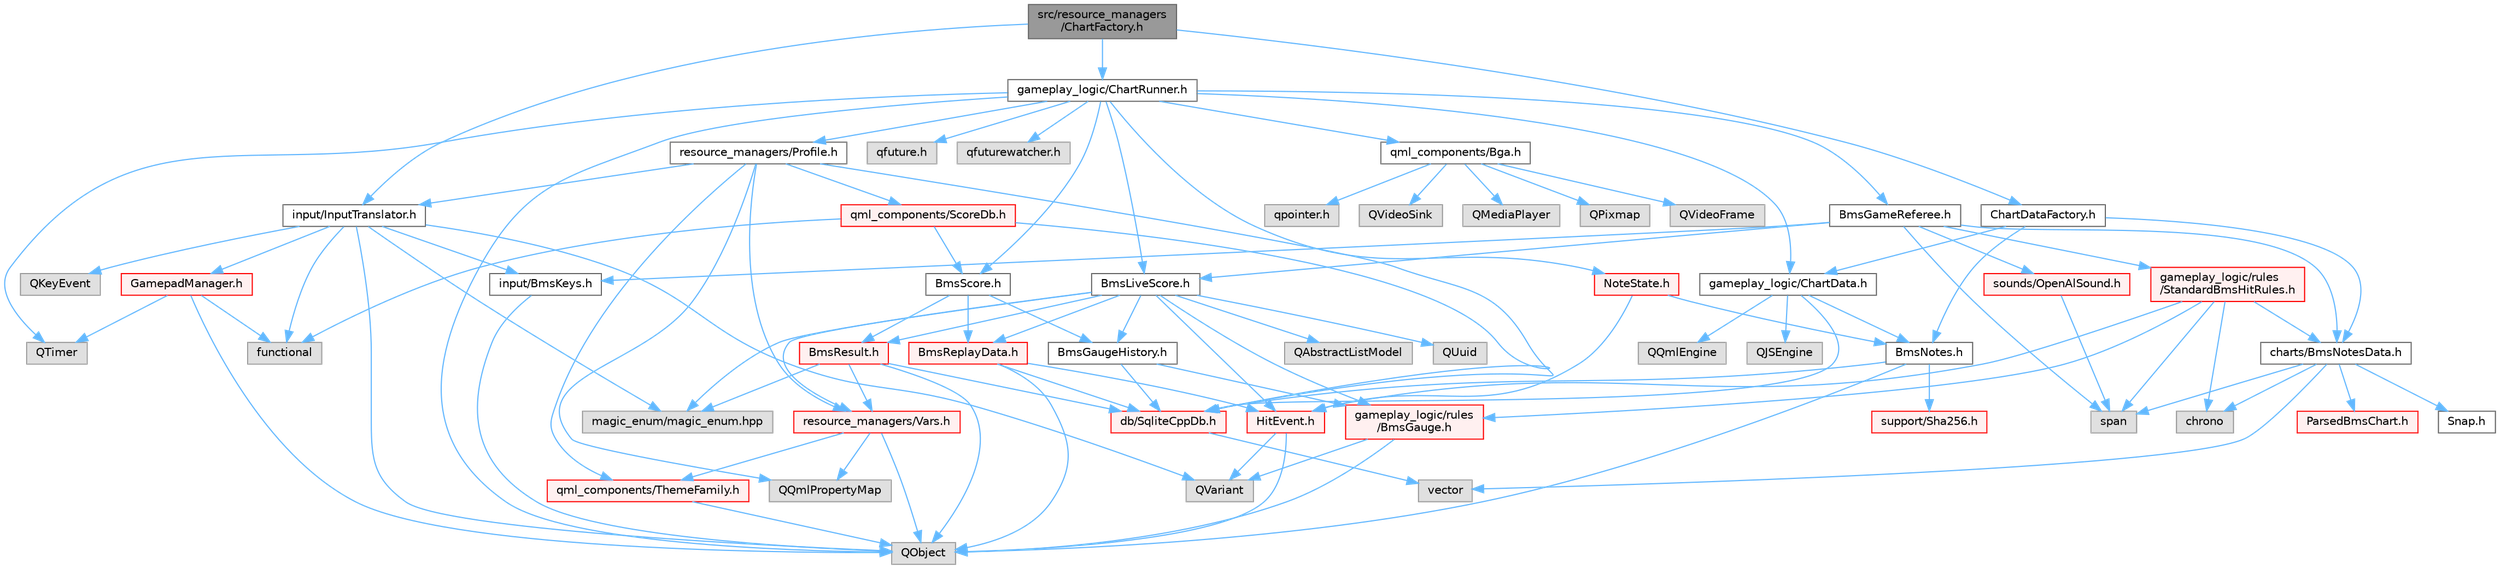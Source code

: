 digraph "src/resource_managers/ChartFactory.h"
{
 // LATEX_PDF_SIZE
  bgcolor="transparent";
  edge [fontname=Helvetica,fontsize=10,labelfontname=Helvetica,labelfontsize=10];
  node [fontname=Helvetica,fontsize=10,shape=box,height=0.2,width=0.4];
  Node1 [id="Node000001",label="src/resource_managers\l/ChartFactory.h",height=0.2,width=0.4,color="gray40", fillcolor="grey60", style="filled", fontcolor="black",tooltip=" "];
  Node1 -> Node2 [id="edge1_Node000001_Node000002",color="steelblue1",style="solid",tooltip=" "];
  Node2 [id="Node000002",label="ChartDataFactory.h",height=0.2,width=0.4,color="grey40", fillcolor="white", style="filled",URL="$ChartDataFactory_8h.html",tooltip=" "];
  Node2 -> Node3 [id="edge2_Node000002_Node000003",color="steelblue1",style="solid",tooltip=" "];
  Node3 [id="Node000003",label="gameplay_logic/ChartData.h",height=0.2,width=0.4,color="grey40", fillcolor="white", style="filled",URL="$ChartData_8h.html",tooltip=" "];
  Node3 -> Node4 [id="edge3_Node000003_Node000004",color="steelblue1",style="solid",tooltip=" "];
  Node4 [id="Node000004",label="QQmlEngine",height=0.2,width=0.4,color="grey60", fillcolor="#E0E0E0", style="filled",tooltip=" "];
  Node3 -> Node5 [id="edge4_Node000003_Node000005",color="steelblue1",style="solid",tooltip=" "];
  Node5 [id="Node000005",label="QJSEngine",height=0.2,width=0.4,color="grey60", fillcolor="#E0E0E0", style="filled",tooltip=" "];
  Node3 -> Node6 [id="edge5_Node000003_Node000006",color="steelblue1",style="solid",tooltip=" "];
  Node6 [id="Node000006",label="BmsNotes.h",height=0.2,width=0.4,color="grey40", fillcolor="white", style="filled",URL="$BmsNotes_8h.html",tooltip=" "];
  Node6 -> Node7 [id="edge6_Node000006_Node000007",color="steelblue1",style="solid",tooltip=" "];
  Node7 [id="Node000007",label="QObject",height=0.2,width=0.4,color="grey60", fillcolor="#E0E0E0", style="filled",tooltip=" "];
  Node6 -> Node8 [id="edge7_Node000006_Node000008",color="steelblue1",style="solid",tooltip=" "];
  Node8 [id="Node000008",label="support/Sha256.h",height=0.2,width=0.4,color="red", fillcolor="#FFF0F0", style="filled",URL="$Sha256_8h.html",tooltip=" "];
  Node6 -> Node10 [id="edge8_Node000006_Node000010",color="steelblue1",style="solid",tooltip=" "];
  Node10 [id="Node000010",label="db/SqliteCppDb.h",height=0.2,width=0.4,color="red", fillcolor="#FFF0F0", style="filled",URL="$SqliteCppDb_8h.html",tooltip=" "];
  Node10 -> Node13 [id="edge9_Node000010_Node000013",color="steelblue1",style="solid",tooltip=" "];
  Node13 [id="Node000013",label="vector",height=0.2,width=0.4,color="grey60", fillcolor="#E0E0E0", style="filled",tooltip=" "];
  Node3 -> Node10 [id="edge10_Node000003_Node000010",color="steelblue1",style="solid",tooltip=" "];
  Node2 -> Node22 [id="edge11_Node000002_Node000022",color="steelblue1",style="solid",tooltip=" "];
  Node22 [id="Node000022",label="charts/BmsNotesData.h",height=0.2,width=0.4,color="grey40", fillcolor="white", style="filled",URL="$BmsNotesData_8h.html",tooltip=" "];
  Node22 -> Node13 [id="edge12_Node000022_Node000013",color="steelblue1",style="solid",tooltip=" "];
  Node22 -> Node23 [id="edge13_Node000022_Node000023",color="steelblue1",style="solid",tooltip=" "];
  Node23 [id="Node000023",label="chrono",height=0.2,width=0.4,color="grey60", fillcolor="#E0E0E0", style="filled",tooltip=" "];
  Node22 -> Node24 [id="edge14_Node000022_Node000024",color="steelblue1",style="solid",tooltip=" "];
  Node24 [id="Node000024",label="Snap.h",height=0.2,width=0.4,color="grey40", fillcolor="white", style="filled",URL="$Snap_8h.html",tooltip=" "];
  Node22 -> Node25 [id="edge15_Node000022_Node000025",color="steelblue1",style="solid",tooltip=" "];
  Node25 [id="Node000025",label="ParsedBmsChart.h",height=0.2,width=0.4,color="red", fillcolor="#FFF0F0", style="filled",URL="$ParsedBmsChart_8h.html",tooltip=" "];
  Node22 -> Node29 [id="edge16_Node000022_Node000029",color="steelblue1",style="solid",tooltip=" "];
  Node29 [id="Node000029",label="span",height=0.2,width=0.4,color="grey60", fillcolor="#E0E0E0", style="filled",tooltip=" "];
  Node2 -> Node6 [id="edge17_Node000002_Node000006",color="steelblue1",style="solid",tooltip=" "];
  Node1 -> Node30 [id="edge18_Node000001_Node000030",color="steelblue1",style="solid",tooltip=" "];
  Node30 [id="Node000030",label="gameplay_logic/ChartRunner.h",height=0.2,width=0.4,color="grey40", fillcolor="white", style="filled",URL="$ChartRunner_8h.html",tooltip=" "];
  Node30 -> Node7 [id="edge19_Node000030_Node000007",color="steelblue1",style="solid",tooltip=" "];
  Node30 -> Node31 [id="edge20_Node000030_Node000031",color="steelblue1",style="solid",tooltip=" "];
  Node31 [id="Node000031",label="BmsGameReferee.h",height=0.2,width=0.4,color="grey40", fillcolor="white", style="filled",URL="$BmsGameReferee_8h.html",tooltip=" "];
  Node31 -> Node29 [id="edge21_Node000031_Node000029",color="steelblue1",style="solid",tooltip=" "];
  Node31 -> Node22 [id="edge22_Node000031_Node000022",color="steelblue1",style="solid",tooltip=" "];
  Node31 -> Node32 [id="edge23_Node000031_Node000032",color="steelblue1",style="solid",tooltip=" "];
  Node32 [id="Node000032",label="input/BmsKeys.h",height=0.2,width=0.4,color="grey40", fillcolor="white", style="filled",URL="$BmsKeys_8h.html",tooltip=" "];
  Node32 -> Node7 [id="edge24_Node000032_Node000007",color="steelblue1",style="solid",tooltip=" "];
  Node31 -> Node33 [id="edge25_Node000031_Node000033",color="steelblue1",style="solid",tooltip=" "];
  Node33 [id="Node000033",label="BmsLiveScore.h",height=0.2,width=0.4,color="grey40", fillcolor="white", style="filled",URL="$BmsLiveScore_8h.html",tooltip=" "];
  Node33 -> Node34 [id="edge26_Node000033_Node000034",color="steelblue1",style="solid",tooltip=" "];
  Node34 [id="Node000034",label="magic_enum/magic_enum.hpp",height=0.2,width=0.4,color="grey60", fillcolor="#E0E0E0", style="filled",tooltip=" "];
  Node33 -> Node35 [id="edge27_Node000033_Node000035",color="steelblue1",style="solid",tooltip=" "];
  Node35 [id="Node000035",label="gameplay_logic/rules\l/BmsGauge.h",height=0.2,width=0.4,color="red", fillcolor="#FFF0F0", style="filled",URL="$BmsGauge_8h.html",tooltip=" "];
  Node35 -> Node7 [id="edge28_Node000035_Node000007",color="steelblue1",style="solid",tooltip=" "];
  Node35 -> Node37 [id="edge29_Node000035_Node000037",color="steelblue1",style="solid",tooltip=" "];
  Node37 [id="Node000037",label="QVariant",height=0.2,width=0.4,color="grey60", fillcolor="#E0E0E0", style="filled",tooltip=" "];
  Node33 -> Node38 [id="edge30_Node000033_Node000038",color="steelblue1",style="solid",tooltip=" "];
  Node38 [id="Node000038",label="HitEvent.h",height=0.2,width=0.4,color="red", fillcolor="#FFF0F0", style="filled",URL="$HitEvent_8h.html",tooltip=" "];
  Node38 -> Node7 [id="edge31_Node000038_Node000007",color="steelblue1",style="solid",tooltip=" "];
  Node38 -> Node37 [id="edge32_Node000038_Node000037",color="steelblue1",style="solid",tooltip=" "];
  Node33 -> Node40 [id="edge33_Node000033_Node000040",color="steelblue1",style="solid",tooltip=" "];
  Node40 [id="Node000040",label="BmsResult.h",height=0.2,width=0.4,color="red", fillcolor="#FFF0F0", style="filled",URL="$BmsResult_8h.html",tooltip=" "];
  Node40 -> Node34 [id="edge34_Node000040_Node000034",color="steelblue1",style="solid",tooltip=" "];
  Node40 -> Node10 [id="edge35_Node000040_Node000010",color="steelblue1",style="solid",tooltip=" "];
  Node40 -> Node41 [id="edge36_Node000040_Node000041",color="steelblue1",style="solid",tooltip=" "];
  Node41 [id="Node000041",label="resource_managers/Vars.h",height=0.2,width=0.4,color="red", fillcolor="#FFF0F0", style="filled",URL="$Vars_8h.html",tooltip=" "];
  Node41 -> Node42 [id="edge37_Node000041_Node000042",color="steelblue1",style="solid",tooltip=" "];
  Node42 [id="Node000042",label="qml_components/ThemeFamily.h",height=0.2,width=0.4,color="red", fillcolor="#FFF0F0", style="filled",URL="$ThemeFamily_8h.html",tooltip=" "];
  Node42 -> Node7 [id="edge38_Node000042_Node000007",color="steelblue1",style="solid",tooltip=" "];
  Node41 -> Node7 [id="edge39_Node000041_Node000007",color="steelblue1",style="solid",tooltip=" "];
  Node41 -> Node45 [id="edge40_Node000041_Node000045",color="steelblue1",style="solid",tooltip=" "];
  Node45 [id="Node000045",label="QQmlPropertyMap",height=0.2,width=0.4,color="grey60", fillcolor="#E0E0E0", style="filled",tooltip=" "];
  Node40 -> Node7 [id="edge41_Node000040_Node000007",color="steelblue1",style="solid",tooltip=" "];
  Node33 -> Node50 [id="edge42_Node000033_Node000050",color="steelblue1",style="solid",tooltip=" "];
  Node50 [id="Node000050",label="BmsGaugeHistory.h",height=0.2,width=0.4,color="grey40", fillcolor="white", style="filled",URL="$BmsGaugeHistory_8h.html",tooltip=" "];
  Node50 -> Node10 [id="edge43_Node000050_Node000010",color="steelblue1",style="solid",tooltip=" "];
  Node50 -> Node35 [id="edge44_Node000050_Node000035",color="steelblue1",style="solid",tooltip=" "];
  Node33 -> Node51 [id="edge45_Node000033_Node000051",color="steelblue1",style="solid",tooltip=" "];
  Node51 [id="Node000051",label="BmsReplayData.h",height=0.2,width=0.4,color="red", fillcolor="#FFF0F0", style="filled",URL="$BmsReplayData_8h.html",tooltip=" "];
  Node51 -> Node38 [id="edge46_Node000051_Node000038",color="steelblue1",style="solid",tooltip=" "];
  Node51 -> Node10 [id="edge47_Node000051_Node000010",color="steelblue1",style="solid",tooltip=" "];
  Node51 -> Node7 [id="edge48_Node000051_Node000007",color="steelblue1",style="solid",tooltip=" "];
  Node33 -> Node41 [id="edge49_Node000033_Node000041",color="steelblue1",style="solid",tooltip=" "];
  Node33 -> Node54 [id="edge50_Node000033_Node000054",color="steelblue1",style="solid",tooltip=" "];
  Node54 [id="Node000054",label="QAbstractListModel",height=0.2,width=0.4,color="grey60", fillcolor="#E0E0E0", style="filled",tooltip=" "];
  Node33 -> Node55 [id="edge51_Node000033_Node000055",color="steelblue1",style="solid",tooltip=" "];
  Node55 [id="Node000055",label="QUuid",height=0.2,width=0.4,color="grey60", fillcolor="#E0E0E0", style="filled",tooltip=" "];
  Node31 -> Node56 [id="edge52_Node000031_Node000056",color="steelblue1",style="solid",tooltip=" "];
  Node56 [id="Node000056",label="gameplay_logic/rules\l/StandardBmsHitRules.h",height=0.2,width=0.4,color="red", fillcolor="#FFF0F0", style="filled",URL="$StandardBmsHitRules_8h.html",tooltip=" "];
  Node56 -> Node22 [id="edge53_Node000056_Node000022",color="steelblue1",style="solid",tooltip=" "];
  Node56 -> Node35 [id="edge54_Node000056_Node000035",color="steelblue1",style="solid",tooltip=" "];
  Node56 -> Node38 [id="edge55_Node000056_Node000038",color="steelblue1",style="solid",tooltip=" "];
  Node56 -> Node29 [id="edge56_Node000056_Node000029",color="steelblue1",style="solid",tooltip=" "];
  Node56 -> Node23 [id="edge57_Node000056_Node000023",color="steelblue1",style="solid",tooltip=" "];
  Node31 -> Node59 [id="edge58_Node000031_Node000059",color="steelblue1",style="solid",tooltip=" "];
  Node59 [id="Node000059",label="sounds/OpenAlSound.h",height=0.2,width=0.4,color="red", fillcolor="#FFF0F0", style="filled",URL="$OpenAlSound_8h.html",tooltip=" "];
  Node59 -> Node29 [id="edge59_Node000059_Node000029",color="steelblue1",style="solid",tooltip=" "];
  Node30 -> Node3 [id="edge60_Node000030_Node000003",color="steelblue1",style="solid",tooltip=" "];
  Node30 -> Node62 [id="edge61_Node000030_Node000062",color="steelblue1",style="solid",tooltip=" "];
  Node62 [id="Node000062",label="BmsScore.h",height=0.2,width=0.4,color="grey40", fillcolor="white", style="filled",URL="$BmsScore_8h.html",tooltip=" "];
  Node62 -> Node50 [id="edge62_Node000062_Node000050",color="steelblue1",style="solid",tooltip=" "];
  Node62 -> Node40 [id="edge63_Node000062_Node000040",color="steelblue1",style="solid",tooltip=" "];
  Node62 -> Node51 [id="edge64_Node000062_Node000051",color="steelblue1",style="solid",tooltip=" "];
  Node30 -> Node33 [id="edge65_Node000030_Node000033",color="steelblue1",style="solid",tooltip=" "];
  Node30 -> Node63 [id="edge66_Node000030_Node000063",color="steelblue1",style="solid",tooltip=" "];
  Node63 [id="Node000063",label="resource_managers/Profile.h",height=0.2,width=0.4,color="grey40", fillcolor="white", style="filled",URL="$Profile_8h.html",tooltip=" "];
  Node63 -> Node41 [id="edge67_Node000063_Node000041",color="steelblue1",style="solid",tooltip=" "];
  Node63 -> Node10 [id="edge68_Node000063_Node000010",color="steelblue1",style="solid",tooltip=" "];
  Node63 -> Node64 [id="edge69_Node000063_Node000064",color="steelblue1",style="solid",tooltip=" "];
  Node64 [id="Node000064",label="input/InputTranslator.h",height=0.2,width=0.4,color="grey40", fillcolor="white", style="filled",URL="$InputTranslator_8h.html",tooltip=" "];
  Node64 -> Node32 [id="edge70_Node000064_Node000032",color="steelblue1",style="solid",tooltip=" "];
  Node64 -> Node65 [id="edge71_Node000064_Node000065",color="steelblue1",style="solid",tooltip=" "];
  Node65 [id="Node000065",label="GamepadManager.h",height=0.2,width=0.4,color="red", fillcolor="#FFF0F0", style="filled",URL="$GamepadManager_8h.html",tooltip=" "];
  Node65 -> Node7 [id="edge72_Node000065_Node000007",color="steelblue1",style="solid",tooltip=" "];
  Node65 -> Node66 [id="edge73_Node000065_Node000066",color="steelblue1",style="solid",tooltip=" "];
  Node66 [id="Node000066",label="QTimer",height=0.2,width=0.4,color="grey60", fillcolor="#E0E0E0", style="filled",tooltip=" "];
  Node65 -> Node69 [id="edge74_Node000065_Node000069",color="steelblue1",style="solid",tooltip=" "];
  Node69 [id="Node000069",label="functional",height=0.2,width=0.4,color="grey60", fillcolor="#E0E0E0", style="filled",tooltip=" "];
  Node64 -> Node70 [id="edge75_Node000064_Node000070",color="steelblue1",style="solid",tooltip=" "];
  Node70 [id="Node000070",label="QKeyEvent",height=0.2,width=0.4,color="grey60", fillcolor="#E0E0E0", style="filled",tooltip=" "];
  Node64 -> Node7 [id="edge76_Node000064_Node000007",color="steelblue1",style="solid",tooltip=" "];
  Node64 -> Node37 [id="edge77_Node000064_Node000037",color="steelblue1",style="solid",tooltip=" "];
  Node64 -> Node34 [id="edge78_Node000064_Node000034",color="steelblue1",style="solid",tooltip=" "];
  Node64 -> Node69 [id="edge79_Node000064_Node000069",color="steelblue1",style="solid",tooltip=" "];
  Node63 -> Node71 [id="edge80_Node000063_Node000071",color="steelblue1",style="solid",tooltip=" "];
  Node71 [id="Node000071",label="qml_components/ScoreDb.h",height=0.2,width=0.4,color="red", fillcolor="#FFF0F0", style="filled",URL="$ScoreDb_8h.html",tooltip=" "];
  Node71 -> Node69 [id="edge81_Node000071_Node000069",color="steelblue1",style="solid",tooltip=" "];
  Node71 -> Node10 [id="edge82_Node000071_Node000010",color="steelblue1",style="solid",tooltip=" "];
  Node71 -> Node62 [id="edge83_Node000071_Node000062",color="steelblue1",style="solid",tooltip=" "];
  Node63 -> Node45 [id="edge84_Node000063_Node000045",color="steelblue1",style="solid",tooltip=" "];
  Node63 -> Node42 [id="edge85_Node000063_Node000042",color="steelblue1",style="solid",tooltip=" "];
  Node30 -> Node77 [id="edge86_Node000030_Node000077",color="steelblue1",style="solid",tooltip=" "];
  Node77 [id="Node000077",label="qml_components/Bga.h",height=0.2,width=0.4,color="grey40", fillcolor="white", style="filled",URL="$Bga_8h.html",tooltip=" "];
  Node77 -> Node78 [id="edge87_Node000077_Node000078",color="steelblue1",style="solid",tooltip=" "];
  Node78 [id="Node000078",label="QVideoSink",height=0.2,width=0.4,color="grey60", fillcolor="#E0E0E0", style="filled",tooltip=" "];
  Node77 -> Node79 [id="edge88_Node000077_Node000079",color="steelblue1",style="solid",tooltip=" "];
  Node79 [id="Node000079",label="QMediaPlayer",height=0.2,width=0.4,color="grey60", fillcolor="#E0E0E0", style="filled",tooltip=" "];
  Node77 -> Node80 [id="edge89_Node000077_Node000080",color="steelblue1",style="solid",tooltip=" "];
  Node80 [id="Node000080",label="QPixmap",height=0.2,width=0.4,color="grey60", fillcolor="#E0E0E0", style="filled",tooltip=" "];
  Node77 -> Node81 [id="edge90_Node000077_Node000081",color="steelblue1",style="solid",tooltip=" "];
  Node81 [id="Node000081",label="QVideoFrame",height=0.2,width=0.4,color="grey60", fillcolor="#E0E0E0", style="filled",tooltip=" "];
  Node77 -> Node82 [id="edge91_Node000077_Node000082",color="steelblue1",style="solid",tooltip=" "];
  Node82 [id="Node000082",label="qpointer.h",height=0.2,width=0.4,color="grey60", fillcolor="#E0E0E0", style="filled",tooltip=" "];
  Node30 -> Node83 [id="edge92_Node000030_Node000083",color="steelblue1",style="solid",tooltip=" "];
  Node83 [id="Node000083",label="NoteState.h",height=0.2,width=0.4,color="red", fillcolor="#FFF0F0", style="filled",URL="$NoteState_8h.html",tooltip=" "];
  Node83 -> Node6 [id="edge93_Node000083_Node000006",color="steelblue1",style="solid",tooltip=" "];
  Node83 -> Node38 [id="edge94_Node000083_Node000038",color="steelblue1",style="solid",tooltip=" "];
  Node30 -> Node66 [id="edge95_Node000030_Node000066",color="steelblue1",style="solid",tooltip=" "];
  Node30 -> Node85 [id="edge96_Node000030_Node000085",color="steelblue1",style="solid",tooltip=" "];
  Node85 [id="Node000085",label="qfuture.h",height=0.2,width=0.4,color="grey60", fillcolor="#E0E0E0", style="filled",tooltip=" "];
  Node30 -> Node86 [id="edge97_Node000030_Node000086",color="steelblue1",style="solid",tooltip=" "];
  Node86 [id="Node000086",label="qfuturewatcher.h",height=0.2,width=0.4,color="grey60", fillcolor="#E0E0E0", style="filled",tooltip=" "];
  Node1 -> Node64 [id="edge98_Node000001_Node000064",color="steelblue1",style="solid",tooltip=" "];
}
